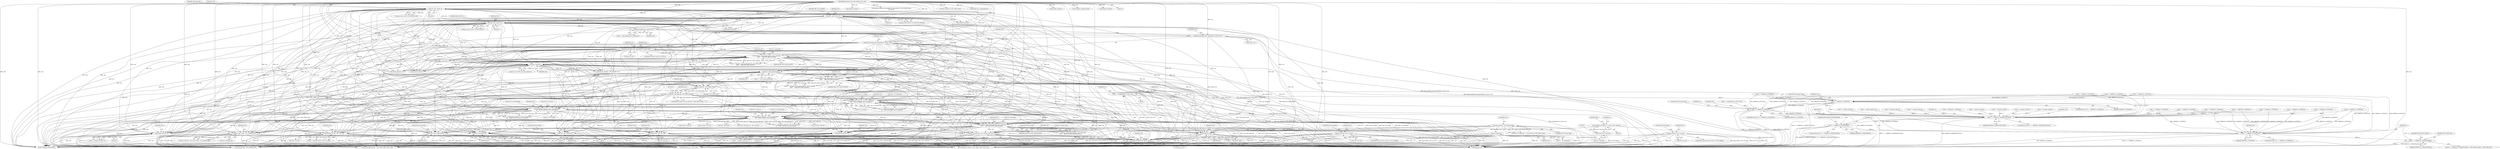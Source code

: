digraph "1_linux_234f3ce485d54017f15cf5e0699cff4100121601_8@API" {
"1001017" [label="(Call,rc = writeback(ctxt, &ctxt->src))"];
"1001019" [label="(Call,writeback(ctxt, &ctxt->src))"];
"1000393" [label="(Call,ops->cpl(ctxt))"];
"1000375" [label="(Call,emulator_check_intercept(ctxt, ctxt->intercept,\n\t\t\t\t\t\t      X86_ICPT_PRE_EXCEPT))"];
"1000342" [label="(Call,fetch_possible_mmx_operand(ctxt, &ctxt->src2))"];
"1000336" [label="(Call,fetch_possible_mmx_operand(ctxt, &ctxt->src))"];
"1000329" [label="(Call,flush_pending_x87_faults(ctxt))"];
"1000290" [label="(Call,ops->get_cr(ctxt, 4))"];
"1000278" [label="(Call,ops->get_cr(ctxt, 0))"];
"1000145" [label="(MethodParameterIn,struct x86_emulate_ctxt *ctxt)"];
"1000310" [label="(Call,ops->get_cr(ctxt, 0))"];
"1000355" [label="(Call,fetch_possible_mmx_operand(ctxt, &ctxt->dst))"];
"1000523" [label="(Call,segmented_read(ctxt, ctxt->src.addr.mem,\n\t\t\t\t    ctxt->src.valptr, ctxt->src.bytes))"];
"1000440" [label="(Call,ctxt->check_perm(ctxt))"];
"1000485" [label="(Call,address_mask(ctxt, reg_read(ctxt, VCPU_REGS_RCX)))"];
"1000487" [label="(Call,reg_read(ctxt, VCPU_REGS_RCX))"];
"1000461" [label="(Call,emulator_check_intercept(ctxt, ctxt->intercept,\n\t\t\t\t\t\t      X86_ICPT_POST_EXCEPT))"];
"1001238" [label="(Call,(ctxt->ops->wbinvd)(ctxt))"];
"1000569" [label="(Call,segmented_read(ctxt, ctxt->src2.addr.mem,\n\t\t\t\t    &ctxt->src2.val, ctxt->src2.bytes))"];
"1000672" [label="(Call,emulator_check_intercept(ctxt, ctxt->intercept,\n\t\t\t\t\t      X86_ICPT_POST_MEMACCESS))"];
"1000621" [label="(Call,segmented_read(ctxt, ctxt->dst.addr.mem,\n\t\t\t\t   &ctxt->dst.val, ctxt->dst.bytes))"];
"1000926" [label="(Call,emulate_int(ctxt, 4))"];
"1001253" [label="(Call,ops->get_cr(ctxt, ctxt->modrm_reg))"];
"1000948" [label="(Call,ctxt->ops->halt(ctxt))"];
"1001260" [label="(Call,ops->get_dr(ctxt, ctxt->modrm_reg, &ctxt->dst.val))"];
"1000796" [label="(Call,jmp_rel(ctxt, ctxt->src.val))"];
"1000726" [label="(Call,fastop(ctxt, fop))"];
"1000717" [label="(Call,(*fop)(struct fastop *) = (void *)ctxt->execute)"];
"1000719" [label="(Call,(void *)ctxt->execute)"];
"1000831" [label="(Call,reg_rmw(ctxt, VCPU_REGS_RAX))"];
"1000737" [label="(Call,ctxt->execute(ctxt))"];
"1000909" [label="(Call,emulate_int(ctxt, ctxt->src.val))"];
"1000932" [label="(Call,jmp_rel(ctxt, ctxt->src.val))"];
"1001322" [label="(Call,jmp_rel(ctxt, ctxt->src.val))"];
"1000902" [label="(Call,emulate_int(ctxt, 3))"];
"1000844" [label="(Call,em_xchg(ctxt))"];
"1001026" [label="(Call,rc != X86EMUL_CONTINUE)"];
"1001047" [label="(Call,rc != X86EMUL_CONTINUE)"];
"1001195" [label="(Call,rc == X86EMUL_PROPAGATE_FAULT)"];
"1001213" [label="(Call,rc == X86EMUL_INTERCEPTED)"];
"1001219" [label="(Call,rc == X86EMUL_CONTINUE)"];
"1001226" [label="(Call,rc == X86EMUL_UNHANDLEABLE)"];
"1000490" [label="(Literal,0)"];
"1001221" [label="(Identifier,X86EMUL_CONTINUE)"];
"1000295" [label="(Call,rc = emulate_ud(ctxt))"];
"1000441" [label="(Identifier,ctxt)"];
"1000673" [label="(Identifier,ctxt)"];
"1000623" [label="(Call,ctxt->dst.addr.mem)"];
"1001322" [label="(Call,jmp_rel(ctxt, ctxt->src.val))"];
"1000642" [label="(Call,rc != X86EMUL_CONTINUE)"];
"1000831" [label="(Call,reg_rmw(ctxt, VCPU_REGS_RAX))"];
"1000907" [label="(Call,rc = emulate_int(ctxt, ctxt->src.val))"];
"1001329" [label="(ControlStructure,break;)"];
"1000407" [label="(Call,rc = emulate_gp(ctxt, 0))"];
"1000466" [label="(Identifier,X86_ICPT_POST_EXCEPT)"];
"1000670" [label="(Call,rc = emulator_check_intercept(ctxt, ctxt->intercept,\n\t\t\t\t\t      X86_ICPT_POST_MEMACCESS))"];
"1001213" [label="(Call,rc == X86EMUL_INTERCEPTED)"];
"1000948" [label="(Call,ctxt->ops->halt(ctxt))"];
"1000194" [label="(Call,emulate_ud(ctxt))"];
"1001025" [label="(ControlStructure,if (rc != X86EMUL_CONTINUE))"];
"1001260" [label="(Call,ops->get_dr(ctxt, ctxt->modrm_reg, &ctxt->dst.val))"];
"1001130" [label="(Call,register_address_increment(ctxt, reg_rmw(ctxt, VCPU_REGS_RCX),\n\t\t\t\t-count))"];
"1000728" [label="(Identifier,fop)"];
"1000312" [label="(Literal,0)"];
"1000942" [label="(Identifier,ctxt)"];
"1000532" [label="(Call,ctxt->src.valptr)"];
"1001026" [label="(Call,rc != X86EMUL_CONTINUE)"];
"1001197" [label="(Identifier,X86EMUL_PROPAGATE_FAULT)"];
"1000911" [label="(Call,ctxt->src.val)"];
"1000281" [label="(Identifier,X86_CR0_EM)"];
"1001214" [label="(Identifier,rc)"];
"1001236" [label="(Block,)"];
"1000933" [label="(Identifier,ctxt)"];
"1001247" [label="(Call,ctxt->dst.val = ops->get_cr(ctxt, ctxt->modrm_reg))"];
"1000382" [label="(Call,rc != X86EMUL_CONTINUE)"];
"1001027" [label="(Identifier,rc)"];
"1001323" [label="(Identifier,ctxt)"];
"1001054" [label="(Identifier,ctxt)"];
"1000571" [label="(Call,ctxt->src2.addr.mem)"];
"1000567" [label="(Call,rc = segmented_read(ctxt, ctxt->src2.addr.mem,\n\t\t\t\t    &ctxt->src2.val, ctxt->src2.bytes))"];
"1001255" [label="(Call,ctxt->modrm_reg)"];
"1000636" [label="(Call,ctxt->dst.bytes)"];
"1000376" [label="(Identifier,ctxt)"];
"1000277" [label="(Call,ops->get_cr(ctxt, 0) & X86_CR0_EM)"];
"1000727" [label="(Identifier,ctxt)"];
"1000730" [label="(Call,rc != X86EMUL_CONTINUE)"];
"1001223" [label="(Identifier,ctxt)"];
"1000279" [label="(Identifier,ctxt)"];
"1001222" [label="(Call,writeback_registers(ctxt))"];
"1000357" [label="(Call,&ctxt->dst)"];
"1001239" [label="(Identifier,ctxt)"];
"1000798" [label="(Call,ctxt->src.val)"];
"1000336" [label="(Call,fetch_possible_mmx_operand(ctxt, &ctxt->src))"];
"1000909" [label="(Call,emulate_int(ctxt, ctxt->src.val))"];
"1000387" [label="(Call,(ctxt->d & Priv) && ops->cpl(ctxt))"];
"1000402" [label="(Call,rc = emulate_ud(ctxt))"];
"1000343" [label="(Identifier,ctxt)"];
"1001132" [label="(Call,reg_rmw(ctxt, VCPU_REGS_RCX))"];
"1000393" [label="(Call,ops->cpl(ctxt))"];
"1000462" [label="(Identifier,ctxt)"];
"1000622" [label="(Identifier,ctxt)"];
"1000214" [label="(Call,rc = emulate_ud(ctxt))"];
"1000326" [label="(Block,)"];
"1001038" [label="(Call,rc = writeback(ctxt, &ctxt->dst))"];
"1000543" [label="(Call,rc != X86EMUL_CONTINUE)"];
"1000724" [label="(Call,rc = fastop(ctxt, fop))"];
"1000570" [label="(Identifier,ctxt)"];
"1001021" [label="(Call,&ctxt->src)"];
"1000646" [label="(Call,ctxt->dst.orig_val = ctxt->dst.val)"];
"1001081" [label="(Call,string_addr_inc(ctxt, VCPU_REGS_RDI, &ctxt->dst))"];
"1000932" [label="(Call,jmp_rel(ctxt, ctxt->src.val))"];
"1000488" [label="(Identifier,ctxt)"];
"1001324" [label="(Call,ctxt->src.val)"];
"1000740" [label="(Call,rc != X86EMUL_CONTINUE)"];
"1000309" [label="(Call,ops->get_cr(ctxt, 0) & X86_CR0_TS)"];
"1000927" [label="(Identifier,ctxt)"];
"1000521" [label="(Call,rc = segmented_read(ctxt, ctxt->src.addr.mem,\n\t\t\t\t    ctxt->src.valptr, ctxt->src.bytes))"];
"1000524" [label="(Identifier,ctxt)"];
"1000584" [label="(Call,ctxt->src2.bytes)"];
"1001020" [label="(Identifier,ctxt)"];
"1001017" [label="(Call,rc = writeback(ctxt, &ctxt->src))"];
"1000903" [label="(Identifier,ctxt)"];
"1001029" [label="(ControlStructure,goto done;)"];
"1000280" [label="(Literal,0)"];
"1000621" [label="(Call,segmented_read(ctxt, ctxt->dst.addr.mem,\n\t\t\t\t   &ctxt->dst.val, ctxt->dst.bytes))"];
"1001151" [label="(Call,reg_read(ctxt, VCPU_REGS_RCX))"];
"1001139" [label="(Call,string_insn_completed(ctxt))"];
"1000352" [label="(Identifier,ctxt)"];
"1000463" [label="(Call,ctxt->intercept)"];
"1000904" [label="(Literal,3)"];
"1000461" [label="(Call,emulator_check_intercept(ctxt, ctxt->intercept,\n\t\t\t\t\t\t      X86_ICPT_POST_EXCEPT))"];
"1000317" [label="(Call,emulate_nm(ctxt))"];
"1000845" [label="(Identifier,ctxt)"];
"1001229" [label="(Identifier,EMULATION_FAILED)"];
"1001240" [label="(ControlStructure,break;)"];
"1000949" [label="(Identifier,ctxt)"];
"1000803" [label="(ControlStructure,break;)"];
"1000619" [label="(Call,rc = segmented_read(ctxt, ctxt->dst.addr.mem,\n\t\t\t\t   &ctxt->dst.val, ctxt->dst.bytes))"];
"1001050" [label="(ControlStructure,goto done;)"];
"1001215" [label="(Identifier,X86EMUL_INTERCEPTED)"];
"1000796" [label="(Call,jmp_rel(ctxt, ctxt->src.val))"];
"1001194" [label="(ControlStructure,if (rc == X86EMUL_PROPAGATE_FAULT))"];
"1001040" [label="(Call,writeback(ctxt, &ctxt->dst))"];
"1000373" [label="(Call,rc = emulator_check_intercept(ctxt, ctxt->intercept,\n\t\t\t\t\t\t      X86_ICPT_PRE_EXCEPT))"];
"1000719" [label="(Call,(void *)ctxt->execute)"];
"1001219" [label="(Call,rc == X86EMUL_CONTINUE)"];
"1000735" [label="(Call,rc = ctxt->execute(ctxt))"];
"1000337" [label="(Identifier,ctxt)"];
"1000145" [label="(MethodParameterIn,struct x86_emulate_ctxt *ctxt)"];
"1000797" [label="(Identifier,ctxt)"];
"1000717" [label="(Call,(*fop)(struct fastop *) = (void *)ctxt->execute)"];
"1000718" [label="(Identifier,fop)"];
"1000832" [label="(Identifier,ctxt)"];
"1000332" [label="(Call,rc != X86EMUL_CONTINUE)"];
"1001217" [label="(Identifier,EMULATION_INTERCEPTED)"];
"1000590" [label="(Call,rc != X86EMUL_CONTINUE)"];
"1001253" [label="(Call,ops->get_cr(ctxt, ctxt->modrm_reg))"];
"1001254" [label="(Identifier,ctxt)"];
"1000679" [label="(Call,rc != X86EMUL_CONTINUE)"];
"1001218" [label="(ControlStructure,if (rc == X86EMUL_CONTINUE))"];
"1000726" [label="(Call,fastop(ctxt, fop))"];
"1001225" [label="(Call,(rc == X86EMUL_UNHANDLEABLE) ? EMULATION_FAILED : EMULATION_OK)"];
"1001196" [label="(Identifier,rc)"];
"1000674" [label="(Call,ctxt->intercept)"];
"1000154" [label="(Call,rc = X86EMUL_CONTINUE)"];
"1000365" [label="(Identifier,ctxt)"];
"1000910" [label="(Identifier,ctxt)"];
"1000833" [label="(Identifier,VCPU_REGS_RAX)"];
"1000404" [label="(Call,emulate_ud(ctxt))"];
"1001466" [label="(Call,rc != X86EMUL_CONTINUE)"];
"1000788" [label="(ControlStructure,if (test_cc(ctxt->b, ctxt->eflags)))"];
"1001049" [label="(Identifier,X86EMUL_CONTINUE)"];
"1000375" [label="(Call,emulator_check_intercept(ctxt, ctxt->intercept,\n\t\t\t\t\t\t      X86_ICPT_PRE_EXCEPT))"];
"1000342" [label="(Call,fetch_possible_mmx_operand(ctxt, &ctxt->src2))"];
"1000426" [label="(Call,rc = emulate_ud(ctxt))"];
"1000380" [label="(Identifier,X86_ICPT_PRE_EXCEPT)"];
"1000484" [label="(Call,address_mask(ctxt, reg_read(ctxt, VCPU_REGS_RCX)) == 0)"];
"1000377" [label="(Call,ctxt->intercept)"];
"1000902" [label="(Call,emulate_int(ctxt, 3))"];
"1000890" [label="(Call,(s32)ctxt->dst.val)"];
"1000764" [label="(Block,)"];
"1001271" [label="(ControlStructure,break;)"];
"1000672" [label="(Call,emulator_check_intercept(ctxt, ctxt->intercept,\n\t\t\t\t\t      X86_ICPT_POST_MEMACCESS))"];
"1000823" [label="(Call,ctxt->dst.addr.reg == reg_rmw(ctxt, VCPU_REGS_RAX))"];
"1001314" [label="(ControlStructure,if (test_cc(ctxt->b, ctxt->eflags)))"];
"1001195" [label="(Call,rc == X86EMUL_PROPAGATE_FAULT)"];
"1001048" [label="(Identifier,rc)"];
"1001047" [label="(Call,rc != X86EMUL_CONTINUE)"];
"1001066" [label="(Call,string_addr_inc(ctxt, VCPU_REGS_RSI, &ctxt->src))"];
"1000292" [label="(Literal,4)"];
"1000313" [label="(Identifier,X86_CR0_TS)"];
"1000468" [label="(Call,rc != X86EMUL_CONTINUE)"];
"1000438" [label="(Call,rc = ctxt->check_perm(ctxt))"];
"1001000" [label="(Block,)"];
"1000900" [label="(Call,rc = emulate_int(ctxt, 3))"];
"1000344" [label="(Call,&ctxt->src2)"];
"1000192" [label="(Call,rc = emulate_ud(ctxt))"];
"1000934" [label="(Call,ctxt->src.val)"];
"1000844" [label="(Call,em_xchg(ctxt))"];
"1000842" [label="(Call,rc = em_xchg(ctxt))"];
"1001018" [label="(Identifier,rc)"];
"1000330" [label="(Identifier,ctxt)"];
"1000293" [label="(Identifier,X86_CR4_OSFXSR)"];
"1000394" [label="(Identifier,ctxt)"];
"1000327" [label="(Call,rc = flush_pending_x87_faults(ctxt))"];
"1001261" [label="(Identifier,ctxt)"];
"1000338" [label="(Call,&ctxt->src)"];
"1000356" [label="(Identifier,ctxt)"];
"1001474" [label="(MethodReturn,int)"];
"1000715" [label="(Block,)"];
"1000630" [label="(Call,&ctxt->dst.val)"];
"1000289" [label="(Call,ops->get_cr(ctxt, 4) & X86_CR4_OSFXSR)"];
"1000409" [label="(Call,emulate_gp(ctxt, 0))"];
"1001019" [label="(Call,writeback(ctxt, &ctxt->src))"];
"1000216" [label="(Call,emulate_ud(ctxt))"];
"1000315" [label="(Call,rc = emulate_nm(ctxt))"];
"1001212" [label="(ControlStructure,if (rc == X86EMUL_INTERCEPTED))"];
"1000523" [label="(Call,segmented_read(ctxt, ctxt->src.addr.mem,\n\t\t\t\t    ctxt->src.valptr, ctxt->src.bytes))"];
"1000486" [label="(Identifier,ctxt)"];
"1000928" [label="(Literal,4)"];
"1000487" [label="(Call,reg_read(ctxt, VCPU_REGS_RCX))"];
"1000278" [label="(Call,ops->get_cr(ctxt, 0))"];
"1001034" [label="(Identifier,ctxt)"];
"1000569" [label="(Call,segmented_read(ctxt, ctxt->src2.addr.mem,\n\t\t\t\t    &ctxt->src2.val, ctxt->src2.bytes))"];
"1001226" [label="(Call,rc == X86EMUL_UNHANDLEABLE)"];
"1000428" [label="(Call,emulate_ud(ctxt))"];
"1000489" [label="(Identifier,VCPU_REGS_RCX)"];
"1000537" [label="(Call,ctxt->src.bytes)"];
"1000440" [label="(Call,ctxt->check_perm(ctxt))"];
"1001176" [label="(Call,writeback_registers(ctxt))"];
"1000738" [label="(Identifier,ctxt)"];
"1000355" [label="(Call,fetch_possible_mmx_operand(ctxt, &ctxt->dst))"];
"1000311" [label="(Identifier,ctxt)"];
"1000989" [label="(Call,rc != X86EMUL_CONTINUE)"];
"1001238" [label="(Call,(ctxt->ops->wbinvd)(ctxt))"];
"1000485" [label="(Call,address_mask(ctxt, reg_read(ctxt, VCPU_REGS_RCX)))"];
"1001046" [label="(ControlStructure,if (rc != X86EMUL_CONTINUE))"];
"1001220" [label="(Identifier,rc)"];
"1000310" [label="(Call,ops->get_cr(ctxt, 0))"];
"1000721" [label="(Call,ctxt->execute)"];
"1000737" [label="(Call,ctxt->execute(ctxt))"];
"1000578" [label="(Call,&ctxt->src2.val)"];
"1001265" [label="(Call,&ctxt->dst.val)"];
"1001028" [label="(Identifier,X86EMUL_CONTINUE)"];
"1000262" [label="(Call,rc = emulate_ud(ctxt))"];
"1001203" [label="(Identifier,ctxt)"];
"1000677" [label="(Identifier,X86_ICPT_POST_MEMACCESS)"];
"1000297" [label="(Call,emulate_ud(ctxt))"];
"1000924" [label="(Call,rc = emulate_int(ctxt, 4))"];
"1000264" [label="(Call,emulate_ud(ctxt))"];
"1001230" [label="(Identifier,EMULATION_OK)"];
"1000926" [label="(Call,emulate_int(ctxt, 4))"];
"1000291" [label="(Identifier,ctxt)"];
"1000348" [label="(ControlStructure,if (!(ctxt->d & Mov)))"];
"1000860" [label="(Call,(s8)ctxt->dst.val)"];
"1000950" [label="(ControlStructure,break;)"];
"1001228" [label="(Identifier,X86EMUL_UNHANDLEABLE)"];
"1000290" [label="(Call,ops->get_cr(ctxt, 4))"];
"1000443" [label="(Call,rc != X86EMUL_CONTINUE)"];
"1000725" [label="(Identifier,rc)"];
"1000329" [label="(Call,flush_pending_x87_faults(ctxt))"];
"1001262" [label="(Call,ctxt->modrm_reg)"];
"1000525" [label="(Call,ctxt->src.addr.mem)"];
"1001227" [label="(Identifier,rc)"];
"1000459" [label="(Call,rc = emulator_check_intercept(ctxt, ctxt->intercept,\n\t\t\t\t\t\t      X86_ICPT_POST_EXCEPT))"];
"1000875" [label="(Call,(s16)ctxt->dst.val)"];
"1001017" -> "1001000"  [label="AST: "];
"1001017" -> "1001019"  [label="CFG: "];
"1001018" -> "1001017"  [label="AST: "];
"1001019" -> "1001017"  [label="AST: "];
"1001027" -> "1001017"  [label="CFG: "];
"1001017" -> "1001474"  [label="DDG: writeback(ctxt, &ctxt->src)"];
"1001019" -> "1001017"  [label="DDG: ctxt"];
"1001019" -> "1001017"  [label="DDG: &ctxt->src"];
"1001017" -> "1001026"  [label="DDG: rc"];
"1001019" -> "1001021"  [label="CFG: "];
"1001020" -> "1001019"  [label="AST: "];
"1001021" -> "1001019"  [label="AST: "];
"1001019" -> "1001474"  [label="DDG: &ctxt->src"];
"1001019" -> "1001474"  [label="DDG: ctxt"];
"1000393" -> "1001019"  [label="DDG: ctxt"];
"1000523" -> "1001019"  [label="DDG: ctxt"];
"1000342" -> "1001019"  [label="DDG: ctxt"];
"1001238" -> "1001019"  [label="DDG: ctxt"];
"1000926" -> "1001019"  [label="DDG: ctxt"];
"1001253" -> "1001019"  [label="DDG: ctxt"];
"1000569" -> "1001019"  [label="DDG: ctxt"];
"1000948" -> "1001019"  [label="DDG: ctxt"];
"1001260" -> "1001019"  [label="DDG: ctxt"];
"1000278" -> "1001019"  [label="DDG: ctxt"];
"1000796" -> "1001019"  [label="DDG: ctxt"];
"1000355" -> "1001019"  [label="DDG: ctxt"];
"1000485" -> "1001019"  [label="DDG: ctxt"];
"1000290" -> "1001019"  [label="DDG: ctxt"];
"1000375" -> "1001019"  [label="DDG: ctxt"];
"1000621" -> "1001019"  [label="DDG: ctxt"];
"1000726" -> "1001019"  [label="DDG: ctxt"];
"1000310" -> "1001019"  [label="DDG: ctxt"];
"1000831" -> "1001019"  [label="DDG: ctxt"];
"1000737" -> "1001019"  [label="DDG: ctxt"];
"1000909" -> "1001019"  [label="DDG: ctxt"];
"1000932" -> "1001019"  [label="DDG: ctxt"];
"1000461" -> "1001019"  [label="DDG: ctxt"];
"1000440" -> "1001019"  [label="DDG: ctxt"];
"1001322" -> "1001019"  [label="DDG: ctxt"];
"1000902" -> "1001019"  [label="DDG: ctxt"];
"1000672" -> "1001019"  [label="DDG: ctxt"];
"1000844" -> "1001019"  [label="DDG: ctxt"];
"1000145" -> "1001019"  [label="DDG: ctxt"];
"1000336" -> "1001019"  [label="DDG: &ctxt->src"];
"1001019" -> "1001040"  [label="DDG: ctxt"];
"1001019" -> "1001066"  [label="DDG: ctxt"];
"1001019" -> "1001066"  [label="DDG: &ctxt->src"];
"1001019" -> "1001081"  [label="DDG: ctxt"];
"1001019" -> "1001132"  [label="DDG: ctxt"];
"1001019" -> "1001222"  [label="DDG: ctxt"];
"1000393" -> "1000387"  [label="AST: "];
"1000393" -> "1000394"  [label="CFG: "];
"1000394" -> "1000393"  [label="AST: "];
"1000387" -> "1000393"  [label="CFG: "];
"1000393" -> "1001474"  [label="DDG: ctxt"];
"1000393" -> "1000387"  [label="DDG: ctxt"];
"1000375" -> "1000393"  [label="DDG: ctxt"];
"1000342" -> "1000393"  [label="DDG: ctxt"];
"1000310" -> "1000393"  [label="DDG: ctxt"];
"1000278" -> "1000393"  [label="DDG: ctxt"];
"1000355" -> "1000393"  [label="DDG: ctxt"];
"1000290" -> "1000393"  [label="DDG: ctxt"];
"1000145" -> "1000393"  [label="DDG: ctxt"];
"1000393" -> "1000404"  [label="DDG: ctxt"];
"1000393" -> "1000409"  [label="DDG: ctxt"];
"1000393" -> "1000428"  [label="DDG: ctxt"];
"1000393" -> "1000440"  [label="DDG: ctxt"];
"1000393" -> "1000461"  [label="DDG: ctxt"];
"1000393" -> "1000487"  [label="DDG: ctxt"];
"1000393" -> "1000523"  [label="DDG: ctxt"];
"1000393" -> "1000569"  [label="DDG: ctxt"];
"1000393" -> "1000621"  [label="DDG: ctxt"];
"1000393" -> "1000672"  [label="DDG: ctxt"];
"1000393" -> "1000726"  [label="DDG: ctxt"];
"1000393" -> "1000737"  [label="DDG: ctxt"];
"1000393" -> "1000902"  [label="DDG: ctxt"];
"1000393" -> "1000909"  [label="DDG: ctxt"];
"1000393" -> "1000926"  [label="DDG: ctxt"];
"1000393" -> "1000932"  [label="DDG: ctxt"];
"1000393" -> "1000948"  [label="DDG: ctxt"];
"1000393" -> "1001040"  [label="DDG: ctxt"];
"1000393" -> "1001066"  [label="DDG: ctxt"];
"1000393" -> "1001081"  [label="DDG: ctxt"];
"1000393" -> "1001132"  [label="DDG: ctxt"];
"1000393" -> "1001222"  [label="DDG: ctxt"];
"1000393" -> "1001238"  [label="DDG: ctxt"];
"1000393" -> "1001253"  [label="DDG: ctxt"];
"1000393" -> "1001260"  [label="DDG: ctxt"];
"1000375" -> "1000373"  [label="AST: "];
"1000375" -> "1000380"  [label="CFG: "];
"1000376" -> "1000375"  [label="AST: "];
"1000377" -> "1000375"  [label="AST: "];
"1000380" -> "1000375"  [label="AST: "];
"1000373" -> "1000375"  [label="CFG: "];
"1000375" -> "1001474"  [label="DDG: ctxt"];
"1000375" -> "1001474"  [label="DDG: ctxt->intercept"];
"1000375" -> "1001474"  [label="DDG: X86_ICPT_PRE_EXCEPT"];
"1000375" -> "1000373"  [label="DDG: ctxt"];
"1000375" -> "1000373"  [label="DDG: ctxt->intercept"];
"1000375" -> "1000373"  [label="DDG: X86_ICPT_PRE_EXCEPT"];
"1000342" -> "1000375"  [label="DDG: ctxt"];
"1000310" -> "1000375"  [label="DDG: ctxt"];
"1000278" -> "1000375"  [label="DDG: ctxt"];
"1000355" -> "1000375"  [label="DDG: ctxt"];
"1000290" -> "1000375"  [label="DDG: ctxt"];
"1000145" -> "1000375"  [label="DDG: ctxt"];
"1000375" -> "1000404"  [label="DDG: ctxt"];
"1000375" -> "1000409"  [label="DDG: ctxt"];
"1000375" -> "1000428"  [label="DDG: ctxt"];
"1000375" -> "1000440"  [label="DDG: ctxt"];
"1000375" -> "1000461"  [label="DDG: ctxt"];
"1000375" -> "1000461"  [label="DDG: ctxt->intercept"];
"1000375" -> "1000487"  [label="DDG: ctxt"];
"1000375" -> "1000523"  [label="DDG: ctxt"];
"1000375" -> "1000569"  [label="DDG: ctxt"];
"1000375" -> "1000621"  [label="DDG: ctxt"];
"1000375" -> "1000672"  [label="DDG: ctxt"];
"1000375" -> "1000672"  [label="DDG: ctxt->intercept"];
"1000375" -> "1000726"  [label="DDG: ctxt"];
"1000375" -> "1000737"  [label="DDG: ctxt"];
"1000375" -> "1000902"  [label="DDG: ctxt"];
"1000375" -> "1000909"  [label="DDG: ctxt"];
"1000375" -> "1000926"  [label="DDG: ctxt"];
"1000375" -> "1000932"  [label="DDG: ctxt"];
"1000375" -> "1000948"  [label="DDG: ctxt"];
"1000375" -> "1001040"  [label="DDG: ctxt"];
"1000375" -> "1001066"  [label="DDG: ctxt"];
"1000375" -> "1001081"  [label="DDG: ctxt"];
"1000375" -> "1001132"  [label="DDG: ctxt"];
"1000375" -> "1001222"  [label="DDG: ctxt"];
"1000375" -> "1001238"  [label="DDG: ctxt"];
"1000375" -> "1001253"  [label="DDG: ctxt"];
"1000375" -> "1001260"  [label="DDG: ctxt"];
"1000342" -> "1000326"  [label="AST: "];
"1000342" -> "1000344"  [label="CFG: "];
"1000343" -> "1000342"  [label="AST: "];
"1000344" -> "1000342"  [label="AST: "];
"1000352" -> "1000342"  [label="CFG: "];
"1000342" -> "1001474"  [label="DDG: &ctxt->src2"];
"1000342" -> "1001474"  [label="DDG: ctxt"];
"1000342" -> "1001474"  [label="DDG: fetch_possible_mmx_operand(ctxt, &ctxt->src2)"];
"1000336" -> "1000342"  [label="DDG: ctxt"];
"1000145" -> "1000342"  [label="DDG: ctxt"];
"1000342" -> "1000355"  [label="DDG: ctxt"];
"1000342" -> "1000404"  [label="DDG: ctxt"];
"1000342" -> "1000409"  [label="DDG: ctxt"];
"1000342" -> "1000428"  [label="DDG: ctxt"];
"1000342" -> "1000440"  [label="DDG: ctxt"];
"1000342" -> "1000461"  [label="DDG: ctxt"];
"1000342" -> "1000487"  [label="DDG: ctxt"];
"1000342" -> "1000523"  [label="DDG: ctxt"];
"1000342" -> "1000569"  [label="DDG: ctxt"];
"1000342" -> "1000621"  [label="DDG: ctxt"];
"1000342" -> "1000672"  [label="DDG: ctxt"];
"1000342" -> "1000726"  [label="DDG: ctxt"];
"1000342" -> "1000737"  [label="DDG: ctxt"];
"1000342" -> "1000902"  [label="DDG: ctxt"];
"1000342" -> "1000909"  [label="DDG: ctxt"];
"1000342" -> "1000926"  [label="DDG: ctxt"];
"1000342" -> "1000932"  [label="DDG: ctxt"];
"1000342" -> "1000948"  [label="DDG: ctxt"];
"1000342" -> "1001040"  [label="DDG: ctxt"];
"1000342" -> "1001066"  [label="DDG: ctxt"];
"1000342" -> "1001081"  [label="DDG: ctxt"];
"1000342" -> "1001132"  [label="DDG: ctxt"];
"1000342" -> "1001222"  [label="DDG: ctxt"];
"1000342" -> "1001238"  [label="DDG: ctxt"];
"1000342" -> "1001253"  [label="DDG: ctxt"];
"1000342" -> "1001260"  [label="DDG: ctxt"];
"1000336" -> "1000326"  [label="AST: "];
"1000336" -> "1000338"  [label="CFG: "];
"1000337" -> "1000336"  [label="AST: "];
"1000338" -> "1000336"  [label="AST: "];
"1000343" -> "1000336"  [label="CFG: "];
"1000336" -> "1001474"  [label="DDG: fetch_possible_mmx_operand(ctxt, &ctxt->src)"];
"1000336" -> "1001474"  [label="DDG: &ctxt->src"];
"1000329" -> "1000336"  [label="DDG: ctxt"];
"1000145" -> "1000336"  [label="DDG: ctxt"];
"1000336" -> "1001066"  [label="DDG: &ctxt->src"];
"1000329" -> "1000327"  [label="AST: "];
"1000329" -> "1000330"  [label="CFG: "];
"1000330" -> "1000329"  [label="AST: "];
"1000327" -> "1000329"  [label="CFG: "];
"1000329" -> "1001474"  [label="DDG: ctxt"];
"1000329" -> "1000327"  [label="DDG: ctxt"];
"1000290" -> "1000329"  [label="DDG: ctxt"];
"1000310" -> "1000329"  [label="DDG: ctxt"];
"1000278" -> "1000329"  [label="DDG: ctxt"];
"1000145" -> "1000329"  [label="DDG: ctxt"];
"1000329" -> "1001222"  [label="DDG: ctxt"];
"1000290" -> "1000289"  [label="AST: "];
"1000290" -> "1000292"  [label="CFG: "];
"1000291" -> "1000290"  [label="AST: "];
"1000292" -> "1000290"  [label="AST: "];
"1000293" -> "1000290"  [label="CFG: "];
"1000290" -> "1001474"  [label="DDG: ctxt"];
"1000290" -> "1000289"  [label="DDG: ctxt"];
"1000290" -> "1000289"  [label="DDG: 4"];
"1000278" -> "1000290"  [label="DDG: ctxt"];
"1000145" -> "1000290"  [label="DDG: ctxt"];
"1000290" -> "1000297"  [label="DDG: ctxt"];
"1000290" -> "1000310"  [label="DDG: ctxt"];
"1000290" -> "1000317"  [label="DDG: ctxt"];
"1000290" -> "1000404"  [label="DDG: ctxt"];
"1000290" -> "1000409"  [label="DDG: ctxt"];
"1000290" -> "1000428"  [label="DDG: ctxt"];
"1000290" -> "1000440"  [label="DDG: ctxt"];
"1000290" -> "1000461"  [label="DDG: ctxt"];
"1000290" -> "1000487"  [label="DDG: ctxt"];
"1000290" -> "1000523"  [label="DDG: ctxt"];
"1000290" -> "1000569"  [label="DDG: ctxt"];
"1000290" -> "1000621"  [label="DDG: ctxt"];
"1000290" -> "1000672"  [label="DDG: ctxt"];
"1000290" -> "1000726"  [label="DDG: ctxt"];
"1000290" -> "1000737"  [label="DDG: ctxt"];
"1000290" -> "1000902"  [label="DDG: ctxt"];
"1000290" -> "1000909"  [label="DDG: ctxt"];
"1000290" -> "1000926"  [label="DDG: ctxt"];
"1000290" -> "1000932"  [label="DDG: ctxt"];
"1000290" -> "1000948"  [label="DDG: ctxt"];
"1000290" -> "1001040"  [label="DDG: ctxt"];
"1000290" -> "1001066"  [label="DDG: ctxt"];
"1000290" -> "1001081"  [label="DDG: ctxt"];
"1000290" -> "1001132"  [label="DDG: ctxt"];
"1000290" -> "1001222"  [label="DDG: ctxt"];
"1000290" -> "1001238"  [label="DDG: ctxt"];
"1000290" -> "1001253"  [label="DDG: ctxt"];
"1000290" -> "1001260"  [label="DDG: ctxt"];
"1000278" -> "1000277"  [label="AST: "];
"1000278" -> "1000280"  [label="CFG: "];
"1000279" -> "1000278"  [label="AST: "];
"1000280" -> "1000278"  [label="AST: "];
"1000281" -> "1000278"  [label="CFG: "];
"1000278" -> "1001474"  [label="DDG: ctxt"];
"1000278" -> "1000277"  [label="DDG: ctxt"];
"1000278" -> "1000277"  [label="DDG: 0"];
"1000145" -> "1000278"  [label="DDG: ctxt"];
"1000278" -> "1000297"  [label="DDG: ctxt"];
"1000278" -> "1000310"  [label="DDG: ctxt"];
"1000278" -> "1000317"  [label="DDG: ctxt"];
"1000278" -> "1000404"  [label="DDG: ctxt"];
"1000278" -> "1000409"  [label="DDG: ctxt"];
"1000278" -> "1000428"  [label="DDG: ctxt"];
"1000278" -> "1000440"  [label="DDG: ctxt"];
"1000278" -> "1000461"  [label="DDG: ctxt"];
"1000278" -> "1000487"  [label="DDG: ctxt"];
"1000278" -> "1000523"  [label="DDG: ctxt"];
"1000278" -> "1000569"  [label="DDG: ctxt"];
"1000278" -> "1000621"  [label="DDG: ctxt"];
"1000278" -> "1000672"  [label="DDG: ctxt"];
"1000278" -> "1000726"  [label="DDG: ctxt"];
"1000278" -> "1000737"  [label="DDG: ctxt"];
"1000278" -> "1000902"  [label="DDG: ctxt"];
"1000278" -> "1000909"  [label="DDG: ctxt"];
"1000278" -> "1000926"  [label="DDG: ctxt"];
"1000278" -> "1000932"  [label="DDG: ctxt"];
"1000278" -> "1000948"  [label="DDG: ctxt"];
"1000278" -> "1001040"  [label="DDG: ctxt"];
"1000278" -> "1001066"  [label="DDG: ctxt"];
"1000278" -> "1001081"  [label="DDG: ctxt"];
"1000278" -> "1001132"  [label="DDG: ctxt"];
"1000278" -> "1001222"  [label="DDG: ctxt"];
"1000278" -> "1001238"  [label="DDG: ctxt"];
"1000278" -> "1001253"  [label="DDG: ctxt"];
"1000278" -> "1001260"  [label="DDG: ctxt"];
"1000145" -> "1000144"  [label="AST: "];
"1000145" -> "1001474"  [label="DDG: ctxt"];
"1000145" -> "1000194"  [label="DDG: ctxt"];
"1000145" -> "1000216"  [label="DDG: ctxt"];
"1000145" -> "1000264"  [label="DDG: ctxt"];
"1000145" -> "1000297"  [label="DDG: ctxt"];
"1000145" -> "1000310"  [label="DDG: ctxt"];
"1000145" -> "1000317"  [label="DDG: ctxt"];
"1000145" -> "1000355"  [label="DDG: ctxt"];
"1000145" -> "1000404"  [label="DDG: ctxt"];
"1000145" -> "1000409"  [label="DDG: ctxt"];
"1000145" -> "1000428"  [label="DDG: ctxt"];
"1000145" -> "1000440"  [label="DDG: ctxt"];
"1000145" -> "1000461"  [label="DDG: ctxt"];
"1000145" -> "1000485"  [label="DDG: ctxt"];
"1000145" -> "1000487"  [label="DDG: ctxt"];
"1000145" -> "1000523"  [label="DDG: ctxt"];
"1000145" -> "1000569"  [label="DDG: ctxt"];
"1000145" -> "1000621"  [label="DDG: ctxt"];
"1000145" -> "1000672"  [label="DDG: ctxt"];
"1000145" -> "1000726"  [label="DDG: ctxt"];
"1000145" -> "1000737"  [label="DDG: ctxt"];
"1000145" -> "1000902"  [label="DDG: ctxt"];
"1000145" -> "1000909"  [label="DDG: ctxt"];
"1000145" -> "1000926"  [label="DDG: ctxt"];
"1000145" -> "1000932"  [label="DDG: ctxt"];
"1000145" -> "1000948"  [label="DDG: ctxt"];
"1000145" -> "1001040"  [label="DDG: ctxt"];
"1000145" -> "1001066"  [label="DDG: ctxt"];
"1000145" -> "1001081"  [label="DDG: ctxt"];
"1000145" -> "1001130"  [label="DDG: ctxt"];
"1000145" -> "1001132"  [label="DDG: ctxt"];
"1000145" -> "1001139"  [label="DDG: ctxt"];
"1000145" -> "1001151"  [label="DDG: ctxt"];
"1000145" -> "1001176"  [label="DDG: ctxt"];
"1000145" -> "1001222"  [label="DDG: ctxt"];
"1000145" -> "1001238"  [label="DDG: ctxt"];
"1000145" -> "1001253"  [label="DDG: ctxt"];
"1000145" -> "1001260"  [label="DDG: ctxt"];
"1000310" -> "1000309"  [label="AST: "];
"1000310" -> "1000312"  [label="CFG: "];
"1000311" -> "1000310"  [label="AST: "];
"1000312" -> "1000310"  [label="AST: "];
"1000313" -> "1000310"  [label="CFG: "];
"1000310" -> "1001474"  [label="DDG: ctxt"];
"1000310" -> "1000309"  [label="DDG: ctxt"];
"1000310" -> "1000309"  [label="DDG: 0"];
"1000310" -> "1000317"  [label="DDG: ctxt"];
"1000310" -> "1000404"  [label="DDG: ctxt"];
"1000310" -> "1000409"  [label="DDG: ctxt"];
"1000310" -> "1000428"  [label="DDG: ctxt"];
"1000310" -> "1000440"  [label="DDG: ctxt"];
"1000310" -> "1000461"  [label="DDG: ctxt"];
"1000310" -> "1000487"  [label="DDG: ctxt"];
"1000310" -> "1000523"  [label="DDG: ctxt"];
"1000310" -> "1000569"  [label="DDG: ctxt"];
"1000310" -> "1000621"  [label="DDG: ctxt"];
"1000310" -> "1000672"  [label="DDG: ctxt"];
"1000310" -> "1000726"  [label="DDG: ctxt"];
"1000310" -> "1000737"  [label="DDG: ctxt"];
"1000310" -> "1000902"  [label="DDG: ctxt"];
"1000310" -> "1000909"  [label="DDG: ctxt"];
"1000310" -> "1000926"  [label="DDG: ctxt"];
"1000310" -> "1000932"  [label="DDG: ctxt"];
"1000310" -> "1000948"  [label="DDG: ctxt"];
"1000310" -> "1001040"  [label="DDG: ctxt"];
"1000310" -> "1001066"  [label="DDG: ctxt"];
"1000310" -> "1001081"  [label="DDG: ctxt"];
"1000310" -> "1001132"  [label="DDG: ctxt"];
"1000310" -> "1001222"  [label="DDG: ctxt"];
"1000310" -> "1001238"  [label="DDG: ctxt"];
"1000310" -> "1001253"  [label="DDG: ctxt"];
"1000310" -> "1001260"  [label="DDG: ctxt"];
"1000355" -> "1000348"  [label="AST: "];
"1000355" -> "1000357"  [label="CFG: "];
"1000356" -> "1000355"  [label="AST: "];
"1000357" -> "1000355"  [label="AST: "];
"1000365" -> "1000355"  [label="CFG: "];
"1000355" -> "1001474"  [label="DDG: ctxt"];
"1000355" -> "1001474"  [label="DDG: &ctxt->dst"];
"1000355" -> "1001474"  [label="DDG: fetch_possible_mmx_operand(ctxt, &ctxt->dst)"];
"1000355" -> "1000404"  [label="DDG: ctxt"];
"1000355" -> "1000409"  [label="DDG: ctxt"];
"1000355" -> "1000428"  [label="DDG: ctxt"];
"1000355" -> "1000440"  [label="DDG: ctxt"];
"1000355" -> "1000461"  [label="DDG: ctxt"];
"1000355" -> "1000487"  [label="DDG: ctxt"];
"1000355" -> "1000523"  [label="DDG: ctxt"];
"1000355" -> "1000569"  [label="DDG: ctxt"];
"1000355" -> "1000621"  [label="DDG: ctxt"];
"1000355" -> "1000672"  [label="DDG: ctxt"];
"1000355" -> "1000726"  [label="DDG: ctxt"];
"1000355" -> "1000737"  [label="DDG: ctxt"];
"1000355" -> "1000902"  [label="DDG: ctxt"];
"1000355" -> "1000909"  [label="DDG: ctxt"];
"1000355" -> "1000926"  [label="DDG: ctxt"];
"1000355" -> "1000932"  [label="DDG: ctxt"];
"1000355" -> "1000948"  [label="DDG: ctxt"];
"1000355" -> "1001040"  [label="DDG: ctxt"];
"1000355" -> "1001040"  [label="DDG: &ctxt->dst"];
"1000355" -> "1001066"  [label="DDG: ctxt"];
"1000355" -> "1001081"  [label="DDG: ctxt"];
"1000355" -> "1001081"  [label="DDG: &ctxt->dst"];
"1000355" -> "1001132"  [label="DDG: ctxt"];
"1000355" -> "1001222"  [label="DDG: ctxt"];
"1000355" -> "1001238"  [label="DDG: ctxt"];
"1000355" -> "1001253"  [label="DDG: ctxt"];
"1000355" -> "1001260"  [label="DDG: ctxt"];
"1000523" -> "1000521"  [label="AST: "];
"1000523" -> "1000537"  [label="CFG: "];
"1000524" -> "1000523"  [label="AST: "];
"1000525" -> "1000523"  [label="AST: "];
"1000532" -> "1000523"  [label="AST: "];
"1000537" -> "1000523"  [label="AST: "];
"1000521" -> "1000523"  [label="CFG: "];
"1000523" -> "1001474"  [label="DDG: ctxt->src.addr.mem"];
"1000523" -> "1001474"  [label="DDG: ctxt"];
"1000523" -> "1001474"  [label="DDG: ctxt->src.bytes"];
"1000523" -> "1001474"  [label="DDG: ctxt->src.valptr"];
"1000523" -> "1000521"  [label="DDG: ctxt"];
"1000523" -> "1000521"  [label="DDG: ctxt->src.addr.mem"];
"1000523" -> "1000521"  [label="DDG: ctxt->src.valptr"];
"1000523" -> "1000521"  [label="DDG: ctxt->src.bytes"];
"1000440" -> "1000523"  [label="DDG: ctxt"];
"1000485" -> "1000523"  [label="DDG: ctxt"];
"1000461" -> "1000523"  [label="DDG: ctxt"];
"1000523" -> "1000569"  [label="DDG: ctxt"];
"1000523" -> "1000621"  [label="DDG: ctxt"];
"1000523" -> "1000672"  [label="DDG: ctxt"];
"1000523" -> "1000726"  [label="DDG: ctxt"];
"1000523" -> "1000737"  [label="DDG: ctxt"];
"1000523" -> "1000902"  [label="DDG: ctxt"];
"1000523" -> "1000909"  [label="DDG: ctxt"];
"1000523" -> "1000926"  [label="DDG: ctxt"];
"1000523" -> "1000932"  [label="DDG: ctxt"];
"1000523" -> "1000948"  [label="DDG: ctxt"];
"1000523" -> "1001040"  [label="DDG: ctxt"];
"1000523" -> "1001066"  [label="DDG: ctxt"];
"1000523" -> "1001081"  [label="DDG: ctxt"];
"1000523" -> "1001132"  [label="DDG: ctxt"];
"1000523" -> "1001222"  [label="DDG: ctxt"];
"1000523" -> "1001238"  [label="DDG: ctxt"];
"1000523" -> "1001253"  [label="DDG: ctxt"];
"1000523" -> "1001260"  [label="DDG: ctxt"];
"1000440" -> "1000438"  [label="AST: "];
"1000440" -> "1000441"  [label="CFG: "];
"1000441" -> "1000440"  [label="AST: "];
"1000438" -> "1000440"  [label="CFG: "];
"1000440" -> "1001474"  [label="DDG: ctxt"];
"1000440" -> "1000438"  [label="DDG: ctxt"];
"1000440" -> "1000461"  [label="DDG: ctxt"];
"1000440" -> "1000487"  [label="DDG: ctxt"];
"1000440" -> "1000569"  [label="DDG: ctxt"];
"1000440" -> "1000621"  [label="DDG: ctxt"];
"1000440" -> "1000672"  [label="DDG: ctxt"];
"1000440" -> "1000726"  [label="DDG: ctxt"];
"1000440" -> "1000737"  [label="DDG: ctxt"];
"1000440" -> "1000902"  [label="DDG: ctxt"];
"1000440" -> "1000909"  [label="DDG: ctxt"];
"1000440" -> "1000926"  [label="DDG: ctxt"];
"1000440" -> "1000932"  [label="DDG: ctxt"];
"1000440" -> "1000948"  [label="DDG: ctxt"];
"1000440" -> "1001040"  [label="DDG: ctxt"];
"1000440" -> "1001066"  [label="DDG: ctxt"];
"1000440" -> "1001081"  [label="DDG: ctxt"];
"1000440" -> "1001132"  [label="DDG: ctxt"];
"1000440" -> "1001222"  [label="DDG: ctxt"];
"1000440" -> "1001238"  [label="DDG: ctxt"];
"1000440" -> "1001253"  [label="DDG: ctxt"];
"1000440" -> "1001260"  [label="DDG: ctxt"];
"1000485" -> "1000484"  [label="AST: "];
"1000485" -> "1000487"  [label="CFG: "];
"1000486" -> "1000485"  [label="AST: "];
"1000487" -> "1000485"  [label="AST: "];
"1000490" -> "1000485"  [label="CFG: "];
"1000485" -> "1001474"  [label="DDG: ctxt"];
"1000485" -> "1001474"  [label="DDG: reg_read(ctxt, VCPU_REGS_RCX)"];
"1000485" -> "1000484"  [label="DDG: ctxt"];
"1000485" -> "1000484"  [label="DDG: reg_read(ctxt, VCPU_REGS_RCX)"];
"1000487" -> "1000485"  [label="DDG: ctxt"];
"1000487" -> "1000485"  [label="DDG: VCPU_REGS_RCX"];
"1000485" -> "1000569"  [label="DDG: ctxt"];
"1000485" -> "1000621"  [label="DDG: ctxt"];
"1000485" -> "1000672"  [label="DDG: ctxt"];
"1000485" -> "1000726"  [label="DDG: ctxt"];
"1000485" -> "1000737"  [label="DDG: ctxt"];
"1000485" -> "1000902"  [label="DDG: ctxt"];
"1000485" -> "1000909"  [label="DDG: ctxt"];
"1000485" -> "1000926"  [label="DDG: ctxt"];
"1000485" -> "1000932"  [label="DDG: ctxt"];
"1000485" -> "1000948"  [label="DDG: ctxt"];
"1000485" -> "1001040"  [label="DDG: ctxt"];
"1000485" -> "1001066"  [label="DDG: ctxt"];
"1000485" -> "1001081"  [label="DDG: ctxt"];
"1000485" -> "1001132"  [label="DDG: ctxt"];
"1000485" -> "1001222"  [label="DDG: ctxt"];
"1000485" -> "1001238"  [label="DDG: ctxt"];
"1000485" -> "1001253"  [label="DDG: ctxt"];
"1000485" -> "1001260"  [label="DDG: ctxt"];
"1000487" -> "1000489"  [label="CFG: "];
"1000488" -> "1000487"  [label="AST: "];
"1000489" -> "1000487"  [label="AST: "];
"1000487" -> "1001474"  [label="DDG: VCPU_REGS_RCX"];
"1000461" -> "1000487"  [label="DDG: ctxt"];
"1000487" -> "1001132"  [label="DDG: VCPU_REGS_RCX"];
"1000461" -> "1000459"  [label="AST: "];
"1000461" -> "1000466"  [label="CFG: "];
"1000462" -> "1000461"  [label="AST: "];
"1000463" -> "1000461"  [label="AST: "];
"1000466" -> "1000461"  [label="AST: "];
"1000459" -> "1000461"  [label="CFG: "];
"1000461" -> "1001474"  [label="DDG: ctxt->intercept"];
"1000461" -> "1001474"  [label="DDG: ctxt"];
"1000461" -> "1001474"  [label="DDG: X86_ICPT_POST_EXCEPT"];
"1000461" -> "1000459"  [label="DDG: ctxt"];
"1000461" -> "1000459"  [label="DDG: ctxt->intercept"];
"1000461" -> "1000459"  [label="DDG: X86_ICPT_POST_EXCEPT"];
"1000461" -> "1000569"  [label="DDG: ctxt"];
"1000461" -> "1000621"  [label="DDG: ctxt"];
"1000461" -> "1000672"  [label="DDG: ctxt"];
"1000461" -> "1000672"  [label="DDG: ctxt->intercept"];
"1000461" -> "1000726"  [label="DDG: ctxt"];
"1000461" -> "1000737"  [label="DDG: ctxt"];
"1000461" -> "1000902"  [label="DDG: ctxt"];
"1000461" -> "1000909"  [label="DDG: ctxt"];
"1000461" -> "1000926"  [label="DDG: ctxt"];
"1000461" -> "1000932"  [label="DDG: ctxt"];
"1000461" -> "1000948"  [label="DDG: ctxt"];
"1000461" -> "1001040"  [label="DDG: ctxt"];
"1000461" -> "1001066"  [label="DDG: ctxt"];
"1000461" -> "1001081"  [label="DDG: ctxt"];
"1000461" -> "1001132"  [label="DDG: ctxt"];
"1000461" -> "1001222"  [label="DDG: ctxt"];
"1000461" -> "1001238"  [label="DDG: ctxt"];
"1000461" -> "1001253"  [label="DDG: ctxt"];
"1000461" -> "1001260"  [label="DDG: ctxt"];
"1001238" -> "1001236"  [label="AST: "];
"1001238" -> "1001239"  [label="CFG: "];
"1001239" -> "1001238"  [label="AST: "];
"1001240" -> "1001238"  [label="CFG: "];
"1001238" -> "1001474"  [label="DDG: ctxt"];
"1001238" -> "1001474"  [label="DDG: (ctxt->ops->wbinvd)(ctxt)"];
"1001238" -> "1001040"  [label="DDG: ctxt"];
"1001238" -> "1001066"  [label="DDG: ctxt"];
"1001238" -> "1001081"  [label="DDG: ctxt"];
"1001238" -> "1001132"  [label="DDG: ctxt"];
"1001238" -> "1001222"  [label="DDG: ctxt"];
"1000569" -> "1001238"  [label="DDG: ctxt"];
"1000672" -> "1001238"  [label="DDG: ctxt"];
"1000621" -> "1001238"  [label="DDG: ctxt"];
"1000569" -> "1000567"  [label="AST: "];
"1000569" -> "1000584"  [label="CFG: "];
"1000570" -> "1000569"  [label="AST: "];
"1000571" -> "1000569"  [label="AST: "];
"1000578" -> "1000569"  [label="AST: "];
"1000584" -> "1000569"  [label="AST: "];
"1000567" -> "1000569"  [label="CFG: "];
"1000569" -> "1001474"  [label="DDG: ctxt->src2.addr.mem"];
"1000569" -> "1001474"  [label="DDG: ctxt->src2.bytes"];
"1000569" -> "1001474"  [label="DDG: &ctxt->src2.val"];
"1000569" -> "1001474"  [label="DDG: ctxt"];
"1000569" -> "1000567"  [label="DDG: ctxt"];
"1000569" -> "1000567"  [label="DDG: ctxt->src2.addr.mem"];
"1000569" -> "1000567"  [label="DDG: &ctxt->src2.val"];
"1000569" -> "1000567"  [label="DDG: ctxt->src2.bytes"];
"1000569" -> "1000621"  [label="DDG: ctxt"];
"1000569" -> "1000672"  [label="DDG: ctxt"];
"1000569" -> "1000726"  [label="DDG: ctxt"];
"1000569" -> "1000737"  [label="DDG: ctxt"];
"1000569" -> "1000902"  [label="DDG: ctxt"];
"1000569" -> "1000909"  [label="DDG: ctxt"];
"1000569" -> "1000926"  [label="DDG: ctxt"];
"1000569" -> "1000932"  [label="DDG: ctxt"];
"1000569" -> "1000948"  [label="DDG: ctxt"];
"1000569" -> "1001040"  [label="DDG: ctxt"];
"1000569" -> "1001066"  [label="DDG: ctxt"];
"1000569" -> "1001081"  [label="DDG: ctxt"];
"1000569" -> "1001132"  [label="DDG: ctxt"];
"1000569" -> "1001222"  [label="DDG: ctxt"];
"1000569" -> "1001253"  [label="DDG: ctxt"];
"1000569" -> "1001260"  [label="DDG: ctxt"];
"1000672" -> "1000670"  [label="AST: "];
"1000672" -> "1000677"  [label="CFG: "];
"1000673" -> "1000672"  [label="AST: "];
"1000674" -> "1000672"  [label="AST: "];
"1000677" -> "1000672"  [label="AST: "];
"1000670" -> "1000672"  [label="CFG: "];
"1000672" -> "1001474"  [label="DDG: X86_ICPT_POST_MEMACCESS"];
"1000672" -> "1001474"  [label="DDG: ctxt->intercept"];
"1000672" -> "1001474"  [label="DDG: ctxt"];
"1000672" -> "1000670"  [label="DDG: ctxt"];
"1000672" -> "1000670"  [label="DDG: ctxt->intercept"];
"1000672" -> "1000670"  [label="DDG: X86_ICPT_POST_MEMACCESS"];
"1000621" -> "1000672"  [label="DDG: ctxt"];
"1000672" -> "1000726"  [label="DDG: ctxt"];
"1000672" -> "1000737"  [label="DDG: ctxt"];
"1000672" -> "1000902"  [label="DDG: ctxt"];
"1000672" -> "1000909"  [label="DDG: ctxt"];
"1000672" -> "1000926"  [label="DDG: ctxt"];
"1000672" -> "1000932"  [label="DDG: ctxt"];
"1000672" -> "1000948"  [label="DDG: ctxt"];
"1000672" -> "1001040"  [label="DDG: ctxt"];
"1000672" -> "1001066"  [label="DDG: ctxt"];
"1000672" -> "1001081"  [label="DDG: ctxt"];
"1000672" -> "1001132"  [label="DDG: ctxt"];
"1000672" -> "1001222"  [label="DDG: ctxt"];
"1000672" -> "1001253"  [label="DDG: ctxt"];
"1000672" -> "1001260"  [label="DDG: ctxt"];
"1000621" -> "1000619"  [label="AST: "];
"1000621" -> "1000636"  [label="CFG: "];
"1000622" -> "1000621"  [label="AST: "];
"1000623" -> "1000621"  [label="AST: "];
"1000630" -> "1000621"  [label="AST: "];
"1000636" -> "1000621"  [label="AST: "];
"1000619" -> "1000621"  [label="CFG: "];
"1000621" -> "1001474"  [label="DDG: &ctxt->dst.val"];
"1000621" -> "1001474"  [label="DDG: ctxt"];
"1000621" -> "1001474"  [label="DDG: ctxt->dst.addr.mem"];
"1000621" -> "1001474"  [label="DDG: ctxt->dst.bytes"];
"1000621" -> "1000619"  [label="DDG: ctxt"];
"1000621" -> "1000619"  [label="DDG: ctxt->dst.addr.mem"];
"1000621" -> "1000619"  [label="DDG: &ctxt->dst.val"];
"1000621" -> "1000619"  [label="DDG: ctxt->dst.bytes"];
"1000621" -> "1000646"  [label="DDG: &ctxt->dst.val"];
"1000621" -> "1000726"  [label="DDG: ctxt"];
"1000621" -> "1000737"  [label="DDG: ctxt"];
"1000621" -> "1000860"  [label="DDG: &ctxt->dst.val"];
"1000621" -> "1000875"  [label="DDG: &ctxt->dst.val"];
"1000621" -> "1000890"  [label="DDG: &ctxt->dst.val"];
"1000621" -> "1000902"  [label="DDG: ctxt"];
"1000621" -> "1000909"  [label="DDG: ctxt"];
"1000621" -> "1000926"  [label="DDG: ctxt"];
"1000621" -> "1000932"  [label="DDG: ctxt"];
"1000621" -> "1000948"  [label="DDG: ctxt"];
"1000621" -> "1001040"  [label="DDG: ctxt"];
"1000621" -> "1001066"  [label="DDG: ctxt"];
"1000621" -> "1001081"  [label="DDG: ctxt"];
"1000621" -> "1001132"  [label="DDG: ctxt"];
"1000621" -> "1001222"  [label="DDG: ctxt"];
"1000621" -> "1001253"  [label="DDG: ctxt"];
"1000621" -> "1001260"  [label="DDG: ctxt"];
"1000621" -> "1001260"  [label="DDG: &ctxt->dst.val"];
"1000926" -> "1000924"  [label="AST: "];
"1000926" -> "1000928"  [label="CFG: "];
"1000927" -> "1000926"  [label="AST: "];
"1000928" -> "1000926"  [label="AST: "];
"1000924" -> "1000926"  [label="CFG: "];
"1000926" -> "1001474"  [label="DDG: ctxt"];
"1000926" -> "1000924"  [label="DDG: ctxt"];
"1000926" -> "1000924"  [label="DDG: 4"];
"1000926" -> "1001040"  [label="DDG: ctxt"];
"1000926" -> "1001066"  [label="DDG: ctxt"];
"1000926" -> "1001081"  [label="DDG: ctxt"];
"1000926" -> "1001132"  [label="DDG: ctxt"];
"1000926" -> "1001222"  [label="DDG: ctxt"];
"1001253" -> "1001247"  [label="AST: "];
"1001253" -> "1001255"  [label="CFG: "];
"1001254" -> "1001253"  [label="AST: "];
"1001255" -> "1001253"  [label="AST: "];
"1001247" -> "1001253"  [label="CFG: "];
"1001253" -> "1001474"  [label="DDG: ctxt"];
"1001253" -> "1001474"  [label="DDG: ctxt->modrm_reg"];
"1001253" -> "1001040"  [label="DDG: ctxt"];
"1001253" -> "1001066"  [label="DDG: ctxt"];
"1001253" -> "1001081"  [label="DDG: ctxt"];
"1001253" -> "1001132"  [label="DDG: ctxt"];
"1001253" -> "1001222"  [label="DDG: ctxt"];
"1001253" -> "1001247"  [label="DDG: ctxt"];
"1001253" -> "1001247"  [label="DDG: ctxt->modrm_reg"];
"1000948" -> "1000764"  [label="AST: "];
"1000948" -> "1000949"  [label="CFG: "];
"1000949" -> "1000948"  [label="AST: "];
"1000950" -> "1000948"  [label="CFG: "];
"1000948" -> "1001474"  [label="DDG: ctxt->ops->halt(ctxt)"];
"1000948" -> "1001474"  [label="DDG: ctxt"];
"1000948" -> "1001040"  [label="DDG: ctxt"];
"1000948" -> "1001066"  [label="DDG: ctxt"];
"1000948" -> "1001081"  [label="DDG: ctxt"];
"1000948" -> "1001132"  [label="DDG: ctxt"];
"1000948" -> "1001222"  [label="DDG: ctxt"];
"1001260" -> "1001236"  [label="AST: "];
"1001260" -> "1001265"  [label="CFG: "];
"1001261" -> "1001260"  [label="AST: "];
"1001262" -> "1001260"  [label="AST: "];
"1001265" -> "1001260"  [label="AST: "];
"1001271" -> "1001260"  [label="CFG: "];
"1001260" -> "1001474"  [label="DDG: &ctxt->dst.val"];
"1001260" -> "1001474"  [label="DDG: ctxt->modrm_reg"];
"1001260" -> "1001474"  [label="DDG: ops->get_dr(ctxt, ctxt->modrm_reg, &ctxt->dst.val)"];
"1001260" -> "1001474"  [label="DDG: ctxt"];
"1001260" -> "1001040"  [label="DDG: ctxt"];
"1001260" -> "1001066"  [label="DDG: ctxt"];
"1001260" -> "1001081"  [label="DDG: ctxt"];
"1001260" -> "1001132"  [label="DDG: ctxt"];
"1001260" -> "1001222"  [label="DDG: ctxt"];
"1000796" -> "1000788"  [label="AST: "];
"1000796" -> "1000798"  [label="CFG: "];
"1000797" -> "1000796"  [label="AST: "];
"1000798" -> "1000796"  [label="AST: "];
"1000803" -> "1000796"  [label="CFG: "];
"1000796" -> "1001474"  [label="DDG: jmp_rel(ctxt, ctxt->src.val)"];
"1000796" -> "1001474"  [label="DDG: ctxt->src.val"];
"1000796" -> "1001474"  [label="DDG: ctxt"];
"1000796" -> "1001040"  [label="DDG: ctxt"];
"1000796" -> "1001066"  [label="DDG: ctxt"];
"1000796" -> "1001081"  [label="DDG: ctxt"];
"1000796" -> "1001132"  [label="DDG: ctxt"];
"1000796" -> "1001222"  [label="DDG: ctxt"];
"1000726" -> "1000724"  [label="AST: "];
"1000726" -> "1000728"  [label="CFG: "];
"1000727" -> "1000726"  [label="AST: "];
"1000728" -> "1000726"  [label="AST: "];
"1000724" -> "1000726"  [label="CFG: "];
"1000726" -> "1001474"  [label="DDG: ctxt"];
"1000726" -> "1001474"  [label="DDG: fop"];
"1000726" -> "1000724"  [label="DDG: ctxt"];
"1000726" -> "1000724"  [label="DDG: fop"];
"1000717" -> "1000726"  [label="DDG: fop"];
"1000726" -> "1001040"  [label="DDG: ctxt"];
"1000726" -> "1001066"  [label="DDG: ctxt"];
"1000726" -> "1001081"  [label="DDG: ctxt"];
"1000726" -> "1001132"  [label="DDG: ctxt"];
"1000726" -> "1001222"  [label="DDG: ctxt"];
"1000717" -> "1000715"  [label="AST: "];
"1000717" -> "1000719"  [label="CFG: "];
"1000718" -> "1000717"  [label="AST: "];
"1000719" -> "1000717"  [label="AST: "];
"1000725" -> "1000717"  [label="CFG: "];
"1000717" -> "1001474"  [label="DDG: (void *)ctxt->execute"];
"1000719" -> "1000717"  [label="DDG: ctxt->execute"];
"1000719" -> "1000721"  [label="CFG: "];
"1000720" -> "1000719"  [label="AST: "];
"1000721" -> "1000719"  [label="AST: "];
"1000719" -> "1001474"  [label="DDG: ctxt->execute"];
"1000831" -> "1000823"  [label="AST: "];
"1000831" -> "1000833"  [label="CFG: "];
"1000832" -> "1000831"  [label="AST: "];
"1000833" -> "1000831"  [label="AST: "];
"1000823" -> "1000831"  [label="CFG: "];
"1000831" -> "1001474"  [label="DDG: ctxt"];
"1000831" -> "1001474"  [label="DDG: VCPU_REGS_RAX"];
"1000831" -> "1000823"  [label="DDG: ctxt"];
"1000831" -> "1000823"  [label="DDG: VCPU_REGS_RAX"];
"1000831" -> "1000844"  [label="DDG: ctxt"];
"1000831" -> "1001040"  [label="DDG: ctxt"];
"1000831" -> "1001066"  [label="DDG: ctxt"];
"1000831" -> "1001081"  [label="DDG: ctxt"];
"1000831" -> "1001132"  [label="DDG: ctxt"];
"1000831" -> "1001222"  [label="DDG: ctxt"];
"1000737" -> "1000735"  [label="AST: "];
"1000737" -> "1000738"  [label="CFG: "];
"1000738" -> "1000737"  [label="AST: "];
"1000735" -> "1000737"  [label="CFG: "];
"1000737" -> "1001474"  [label="DDG: ctxt"];
"1000737" -> "1000735"  [label="DDG: ctxt"];
"1000737" -> "1001040"  [label="DDG: ctxt"];
"1000737" -> "1001066"  [label="DDG: ctxt"];
"1000737" -> "1001081"  [label="DDG: ctxt"];
"1000737" -> "1001132"  [label="DDG: ctxt"];
"1000737" -> "1001222"  [label="DDG: ctxt"];
"1000909" -> "1000907"  [label="AST: "];
"1000909" -> "1000911"  [label="CFG: "];
"1000910" -> "1000909"  [label="AST: "];
"1000911" -> "1000909"  [label="AST: "];
"1000907" -> "1000909"  [label="CFG: "];
"1000909" -> "1001474"  [label="DDG: ctxt->src.val"];
"1000909" -> "1001474"  [label="DDG: ctxt"];
"1000909" -> "1000907"  [label="DDG: ctxt"];
"1000909" -> "1000907"  [label="DDG: ctxt->src.val"];
"1000909" -> "1001040"  [label="DDG: ctxt"];
"1000909" -> "1001066"  [label="DDG: ctxt"];
"1000909" -> "1001081"  [label="DDG: ctxt"];
"1000909" -> "1001132"  [label="DDG: ctxt"];
"1000909" -> "1001222"  [label="DDG: ctxt"];
"1000932" -> "1000764"  [label="AST: "];
"1000932" -> "1000934"  [label="CFG: "];
"1000933" -> "1000932"  [label="AST: "];
"1000934" -> "1000932"  [label="AST: "];
"1000942" -> "1000932"  [label="CFG: "];
"1000932" -> "1001474"  [label="DDG: ctxt->src.val"];
"1000932" -> "1001474"  [label="DDG: ctxt"];
"1000932" -> "1001474"  [label="DDG: jmp_rel(ctxt, ctxt->src.val)"];
"1000932" -> "1001040"  [label="DDG: ctxt"];
"1000932" -> "1001066"  [label="DDG: ctxt"];
"1000932" -> "1001081"  [label="DDG: ctxt"];
"1000932" -> "1001132"  [label="DDG: ctxt"];
"1000932" -> "1001222"  [label="DDG: ctxt"];
"1001322" -> "1001314"  [label="AST: "];
"1001322" -> "1001324"  [label="CFG: "];
"1001323" -> "1001322"  [label="AST: "];
"1001324" -> "1001322"  [label="AST: "];
"1001329" -> "1001322"  [label="CFG: "];
"1001322" -> "1001474"  [label="DDG: jmp_rel(ctxt, ctxt->src.val)"];
"1001322" -> "1001474"  [label="DDG: ctxt->src.val"];
"1001322" -> "1001474"  [label="DDG: ctxt"];
"1001322" -> "1001040"  [label="DDG: ctxt"];
"1001322" -> "1001066"  [label="DDG: ctxt"];
"1001322" -> "1001081"  [label="DDG: ctxt"];
"1001322" -> "1001132"  [label="DDG: ctxt"];
"1001322" -> "1001222"  [label="DDG: ctxt"];
"1000902" -> "1000900"  [label="AST: "];
"1000902" -> "1000904"  [label="CFG: "];
"1000903" -> "1000902"  [label="AST: "];
"1000904" -> "1000902"  [label="AST: "];
"1000900" -> "1000902"  [label="CFG: "];
"1000902" -> "1001474"  [label="DDG: ctxt"];
"1000902" -> "1000900"  [label="DDG: ctxt"];
"1000902" -> "1000900"  [label="DDG: 3"];
"1000902" -> "1001040"  [label="DDG: ctxt"];
"1000902" -> "1001066"  [label="DDG: ctxt"];
"1000902" -> "1001081"  [label="DDG: ctxt"];
"1000902" -> "1001132"  [label="DDG: ctxt"];
"1000902" -> "1001222"  [label="DDG: ctxt"];
"1000844" -> "1000842"  [label="AST: "];
"1000844" -> "1000845"  [label="CFG: "];
"1000845" -> "1000844"  [label="AST: "];
"1000842" -> "1000844"  [label="CFG: "];
"1000844" -> "1001474"  [label="DDG: ctxt"];
"1000844" -> "1000842"  [label="DDG: ctxt"];
"1000844" -> "1001040"  [label="DDG: ctxt"];
"1000844" -> "1001066"  [label="DDG: ctxt"];
"1000844" -> "1001081"  [label="DDG: ctxt"];
"1000844" -> "1001132"  [label="DDG: ctxt"];
"1000844" -> "1001222"  [label="DDG: ctxt"];
"1001026" -> "1001025"  [label="AST: "];
"1001026" -> "1001028"  [label="CFG: "];
"1001027" -> "1001026"  [label="AST: "];
"1001028" -> "1001026"  [label="AST: "];
"1001029" -> "1001026"  [label="CFG: "];
"1001034" -> "1001026"  [label="CFG: "];
"1001026" -> "1001474"  [label="DDG: rc != X86EMUL_CONTINUE"];
"1001026" -> "1001474"  [label="DDG: rc"];
"1001026" -> "1001474"  [label="DDG: X86EMUL_CONTINUE"];
"1000740" -> "1001026"  [label="DDG: X86EMUL_CONTINUE"];
"1000989" -> "1001026"  [label="DDG: X86EMUL_CONTINUE"];
"1001466" -> "1001026"  [label="DDG: X86EMUL_CONTINUE"];
"1000730" -> "1001026"  [label="DDG: X86EMUL_CONTINUE"];
"1001026" -> "1001047"  [label="DDG: X86EMUL_CONTINUE"];
"1001026" -> "1001195"  [label="DDG: rc"];
"1001026" -> "1001219"  [label="DDG: X86EMUL_CONTINUE"];
"1001047" -> "1001046"  [label="AST: "];
"1001047" -> "1001049"  [label="CFG: "];
"1001048" -> "1001047"  [label="AST: "];
"1001049" -> "1001047"  [label="AST: "];
"1001050" -> "1001047"  [label="CFG: "];
"1001054" -> "1001047"  [label="CFG: "];
"1001047" -> "1001474"  [label="DDG: X86EMUL_CONTINUE"];
"1001047" -> "1001474"  [label="DDG: rc != X86EMUL_CONTINUE"];
"1001047" -> "1001474"  [label="DDG: rc"];
"1001038" -> "1001047"  [label="DDG: rc"];
"1000740" -> "1001047"  [label="DDG: X86EMUL_CONTINUE"];
"1000989" -> "1001047"  [label="DDG: X86EMUL_CONTINUE"];
"1001466" -> "1001047"  [label="DDG: X86EMUL_CONTINUE"];
"1000730" -> "1001047"  [label="DDG: X86EMUL_CONTINUE"];
"1001047" -> "1001195"  [label="DDG: rc"];
"1001047" -> "1001219"  [label="DDG: X86EMUL_CONTINUE"];
"1001195" -> "1001194"  [label="AST: "];
"1001195" -> "1001197"  [label="CFG: "];
"1001196" -> "1001195"  [label="AST: "];
"1001197" -> "1001195"  [label="AST: "];
"1001203" -> "1001195"  [label="CFG: "];
"1001214" -> "1001195"  [label="CFG: "];
"1001195" -> "1001474"  [label="DDG: X86EMUL_PROPAGATE_FAULT"];
"1001195" -> "1001474"  [label="DDG: rc == X86EMUL_PROPAGATE_FAULT"];
"1000642" -> "1001195"  [label="DDG: rc"];
"1000332" -> "1001195"  [label="DDG: rc"];
"1000382" -> "1001195"  [label="DDG: rc"];
"1000426" -> "1001195"  [label="DDG: rc"];
"1000295" -> "1001195"  [label="DDG: rc"];
"1000679" -> "1001195"  [label="DDG: rc"];
"1000315" -> "1001195"  [label="DDG: rc"];
"1000407" -> "1001195"  [label="DDG: rc"];
"1000402" -> "1001195"  [label="DDG: rc"];
"1000262" -> "1001195"  [label="DDG: rc"];
"1000989" -> "1001195"  [label="DDG: rc"];
"1000730" -> "1001195"  [label="DDG: rc"];
"1000740" -> "1001195"  [label="DDG: rc"];
"1000192" -> "1001195"  [label="DDG: rc"];
"1000443" -> "1001195"  [label="DDG: rc"];
"1001466" -> "1001195"  [label="DDG: rc"];
"1000154" -> "1001195"  [label="DDG: rc"];
"1000590" -> "1001195"  [label="DDG: rc"];
"1000468" -> "1001195"  [label="DDG: rc"];
"1000214" -> "1001195"  [label="DDG: rc"];
"1000543" -> "1001195"  [label="DDG: rc"];
"1001195" -> "1001213"  [label="DDG: rc"];
"1001213" -> "1001212"  [label="AST: "];
"1001213" -> "1001215"  [label="CFG: "];
"1001214" -> "1001213"  [label="AST: "];
"1001215" -> "1001213"  [label="AST: "];
"1001217" -> "1001213"  [label="CFG: "];
"1001220" -> "1001213"  [label="CFG: "];
"1001213" -> "1001474"  [label="DDG: X86EMUL_INTERCEPTED"];
"1001213" -> "1001474"  [label="DDG: rc == X86EMUL_INTERCEPTED"];
"1001213" -> "1001474"  [label="DDG: rc"];
"1001213" -> "1001219"  [label="DDG: rc"];
"1001219" -> "1001218"  [label="AST: "];
"1001219" -> "1001221"  [label="CFG: "];
"1001220" -> "1001219"  [label="AST: "];
"1001221" -> "1001219"  [label="AST: "];
"1001223" -> "1001219"  [label="CFG: "];
"1001227" -> "1001219"  [label="CFG: "];
"1001219" -> "1001474"  [label="DDG: X86EMUL_CONTINUE"];
"1001219" -> "1001474"  [label="DDG: rc == X86EMUL_CONTINUE"];
"1000740" -> "1001219"  [label="DDG: X86EMUL_CONTINUE"];
"1000382" -> "1001219"  [label="DDG: X86EMUL_CONTINUE"];
"1000642" -> "1001219"  [label="DDG: X86EMUL_CONTINUE"];
"1000989" -> "1001219"  [label="DDG: X86EMUL_CONTINUE"];
"1000590" -> "1001219"  [label="DDG: X86EMUL_CONTINUE"];
"1000443" -> "1001219"  [label="DDG: X86EMUL_CONTINUE"];
"1001466" -> "1001219"  [label="DDG: X86EMUL_CONTINUE"];
"1000543" -> "1001219"  [label="DDG: X86EMUL_CONTINUE"];
"1000730" -> "1001219"  [label="DDG: X86EMUL_CONTINUE"];
"1000468" -> "1001219"  [label="DDG: X86EMUL_CONTINUE"];
"1000332" -> "1001219"  [label="DDG: X86EMUL_CONTINUE"];
"1000679" -> "1001219"  [label="DDG: X86EMUL_CONTINUE"];
"1001219" -> "1001226"  [label="DDG: rc"];
"1001226" -> "1001225"  [label="AST: "];
"1001226" -> "1001228"  [label="CFG: "];
"1001227" -> "1001226"  [label="AST: "];
"1001228" -> "1001226"  [label="AST: "];
"1001229" -> "1001226"  [label="CFG: "];
"1001230" -> "1001226"  [label="CFG: "];
"1001226" -> "1001474"  [label="DDG: X86EMUL_UNHANDLEABLE"];
"1001226" -> "1001474"  [label="DDG: rc"];
}
